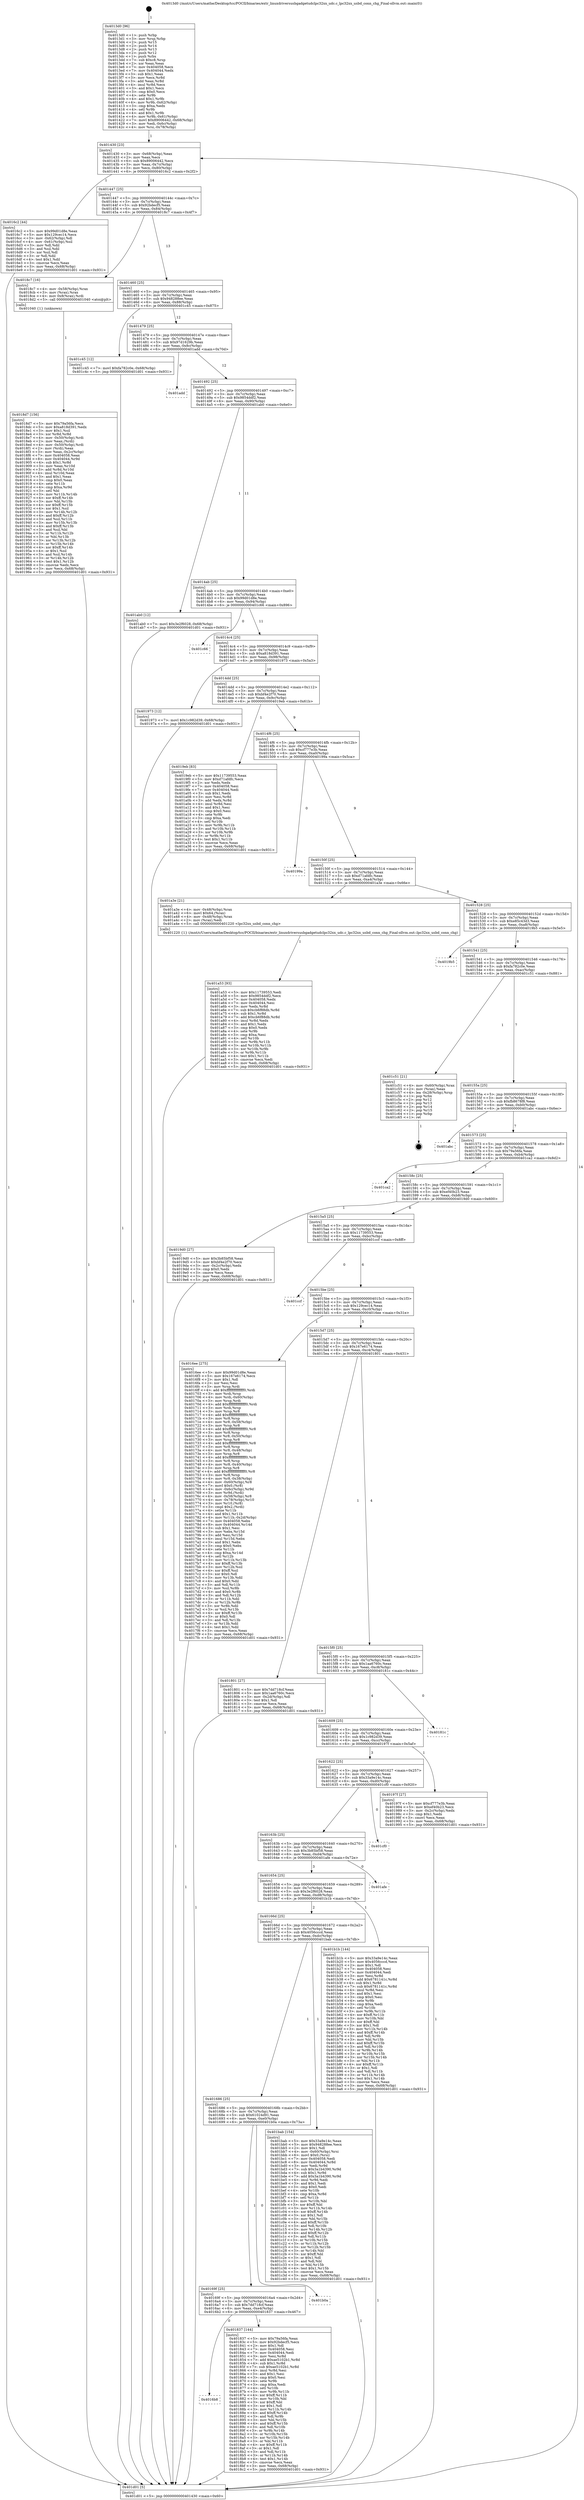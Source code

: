 digraph "0x4013d0" {
  label = "0x4013d0 (/mnt/c/Users/mathe/Desktop/tcc/POCII/binaries/extr_linuxdriversusbgadgetudclpc32xx_udc.c_lpc32xx_usbd_conn_chg_Final-ollvm.out::main(0))"
  labelloc = "t"
  node[shape=record]

  Entry [label="",width=0.3,height=0.3,shape=circle,fillcolor=black,style=filled]
  "0x401430" [label="{
     0x401430 [23]\l
     | [instrs]\l
     &nbsp;&nbsp;0x401430 \<+3\>: mov -0x68(%rbp),%eax\l
     &nbsp;&nbsp;0x401433 \<+2\>: mov %eax,%ecx\l
     &nbsp;&nbsp;0x401435 \<+6\>: sub $0x89006442,%ecx\l
     &nbsp;&nbsp;0x40143b \<+3\>: mov %eax,-0x7c(%rbp)\l
     &nbsp;&nbsp;0x40143e \<+3\>: mov %ecx,-0x80(%rbp)\l
     &nbsp;&nbsp;0x401441 \<+6\>: je 00000000004016c2 \<main+0x2f2\>\l
  }"]
  "0x4016c2" [label="{
     0x4016c2 [44]\l
     | [instrs]\l
     &nbsp;&nbsp;0x4016c2 \<+5\>: mov $0x99d01d8e,%eax\l
     &nbsp;&nbsp;0x4016c7 \<+5\>: mov $0x129cec14,%ecx\l
     &nbsp;&nbsp;0x4016cc \<+3\>: mov -0x62(%rbp),%dl\l
     &nbsp;&nbsp;0x4016cf \<+4\>: mov -0x61(%rbp),%sil\l
     &nbsp;&nbsp;0x4016d3 \<+3\>: mov %dl,%dil\l
     &nbsp;&nbsp;0x4016d6 \<+3\>: and %sil,%dil\l
     &nbsp;&nbsp;0x4016d9 \<+3\>: xor %sil,%dl\l
     &nbsp;&nbsp;0x4016dc \<+3\>: or %dl,%dil\l
     &nbsp;&nbsp;0x4016df \<+4\>: test $0x1,%dil\l
     &nbsp;&nbsp;0x4016e3 \<+3\>: cmovne %ecx,%eax\l
     &nbsp;&nbsp;0x4016e6 \<+3\>: mov %eax,-0x68(%rbp)\l
     &nbsp;&nbsp;0x4016e9 \<+5\>: jmp 0000000000401d01 \<main+0x931\>\l
  }"]
  "0x401447" [label="{
     0x401447 [25]\l
     | [instrs]\l
     &nbsp;&nbsp;0x401447 \<+5\>: jmp 000000000040144c \<main+0x7c\>\l
     &nbsp;&nbsp;0x40144c \<+3\>: mov -0x7c(%rbp),%eax\l
     &nbsp;&nbsp;0x40144f \<+5\>: sub $0x92bdecf5,%eax\l
     &nbsp;&nbsp;0x401454 \<+6\>: mov %eax,-0x84(%rbp)\l
     &nbsp;&nbsp;0x40145a \<+6\>: je 00000000004018c7 \<main+0x4f7\>\l
  }"]
  "0x401d01" [label="{
     0x401d01 [5]\l
     | [instrs]\l
     &nbsp;&nbsp;0x401d01 \<+5\>: jmp 0000000000401430 \<main+0x60\>\l
  }"]
  "0x4013d0" [label="{
     0x4013d0 [96]\l
     | [instrs]\l
     &nbsp;&nbsp;0x4013d0 \<+1\>: push %rbp\l
     &nbsp;&nbsp;0x4013d1 \<+3\>: mov %rsp,%rbp\l
     &nbsp;&nbsp;0x4013d4 \<+2\>: push %r15\l
     &nbsp;&nbsp;0x4013d6 \<+2\>: push %r14\l
     &nbsp;&nbsp;0x4013d8 \<+2\>: push %r13\l
     &nbsp;&nbsp;0x4013da \<+2\>: push %r12\l
     &nbsp;&nbsp;0x4013dc \<+1\>: push %rbx\l
     &nbsp;&nbsp;0x4013dd \<+7\>: sub $0xc8,%rsp\l
     &nbsp;&nbsp;0x4013e4 \<+2\>: xor %eax,%eax\l
     &nbsp;&nbsp;0x4013e6 \<+7\>: mov 0x404058,%ecx\l
     &nbsp;&nbsp;0x4013ed \<+7\>: mov 0x404044,%edx\l
     &nbsp;&nbsp;0x4013f4 \<+3\>: sub $0x1,%eax\l
     &nbsp;&nbsp;0x4013f7 \<+3\>: mov %ecx,%r8d\l
     &nbsp;&nbsp;0x4013fa \<+3\>: add %eax,%r8d\l
     &nbsp;&nbsp;0x4013fd \<+4\>: imul %r8d,%ecx\l
     &nbsp;&nbsp;0x401401 \<+3\>: and $0x1,%ecx\l
     &nbsp;&nbsp;0x401404 \<+3\>: cmp $0x0,%ecx\l
     &nbsp;&nbsp;0x401407 \<+4\>: sete %r9b\l
     &nbsp;&nbsp;0x40140b \<+4\>: and $0x1,%r9b\l
     &nbsp;&nbsp;0x40140f \<+4\>: mov %r9b,-0x62(%rbp)\l
     &nbsp;&nbsp;0x401413 \<+3\>: cmp $0xa,%edx\l
     &nbsp;&nbsp;0x401416 \<+4\>: setl %r9b\l
     &nbsp;&nbsp;0x40141a \<+4\>: and $0x1,%r9b\l
     &nbsp;&nbsp;0x40141e \<+4\>: mov %r9b,-0x61(%rbp)\l
     &nbsp;&nbsp;0x401422 \<+7\>: movl $0x89006442,-0x68(%rbp)\l
     &nbsp;&nbsp;0x401429 \<+3\>: mov %edi,-0x6c(%rbp)\l
     &nbsp;&nbsp;0x40142c \<+4\>: mov %rsi,-0x78(%rbp)\l
  }"]
  Exit [label="",width=0.3,height=0.3,shape=circle,fillcolor=black,style=filled,peripheries=2]
  "0x4018c7" [label="{
     0x4018c7 [16]\l
     | [instrs]\l
     &nbsp;&nbsp;0x4018c7 \<+4\>: mov -0x58(%rbp),%rax\l
     &nbsp;&nbsp;0x4018cb \<+3\>: mov (%rax),%rax\l
     &nbsp;&nbsp;0x4018ce \<+4\>: mov 0x8(%rax),%rdi\l
     &nbsp;&nbsp;0x4018d2 \<+5\>: call 0000000000401040 \<atoi@plt\>\l
     | [calls]\l
     &nbsp;&nbsp;0x401040 \{1\} (unknown)\l
  }"]
  "0x401460" [label="{
     0x401460 [25]\l
     | [instrs]\l
     &nbsp;&nbsp;0x401460 \<+5\>: jmp 0000000000401465 \<main+0x95\>\l
     &nbsp;&nbsp;0x401465 \<+3\>: mov -0x7c(%rbp),%eax\l
     &nbsp;&nbsp;0x401468 \<+5\>: sub $0x948288ee,%eax\l
     &nbsp;&nbsp;0x40146d \<+6\>: mov %eax,-0x88(%rbp)\l
     &nbsp;&nbsp;0x401473 \<+6\>: je 0000000000401c45 \<main+0x875\>\l
  }"]
  "0x401a53" [label="{
     0x401a53 [93]\l
     | [instrs]\l
     &nbsp;&nbsp;0x401a53 \<+5\>: mov $0x11739553,%edi\l
     &nbsp;&nbsp;0x401a58 \<+5\>: mov $0x9854ddf2,%ecx\l
     &nbsp;&nbsp;0x401a5d \<+7\>: mov 0x404058,%edx\l
     &nbsp;&nbsp;0x401a64 \<+7\>: mov 0x404044,%esi\l
     &nbsp;&nbsp;0x401a6b \<+3\>: mov %edx,%r8d\l
     &nbsp;&nbsp;0x401a6e \<+7\>: sub $0xcb6f88db,%r8d\l
     &nbsp;&nbsp;0x401a75 \<+4\>: sub $0x1,%r8d\l
     &nbsp;&nbsp;0x401a79 \<+7\>: add $0xcb6f88db,%r8d\l
     &nbsp;&nbsp;0x401a80 \<+4\>: imul %r8d,%edx\l
     &nbsp;&nbsp;0x401a84 \<+3\>: and $0x1,%edx\l
     &nbsp;&nbsp;0x401a87 \<+3\>: cmp $0x0,%edx\l
     &nbsp;&nbsp;0x401a8a \<+4\>: sete %r9b\l
     &nbsp;&nbsp;0x401a8e \<+3\>: cmp $0xa,%esi\l
     &nbsp;&nbsp;0x401a91 \<+4\>: setl %r10b\l
     &nbsp;&nbsp;0x401a95 \<+3\>: mov %r9b,%r11b\l
     &nbsp;&nbsp;0x401a98 \<+3\>: and %r10b,%r11b\l
     &nbsp;&nbsp;0x401a9b \<+3\>: xor %r10b,%r9b\l
     &nbsp;&nbsp;0x401a9e \<+3\>: or %r9b,%r11b\l
     &nbsp;&nbsp;0x401aa1 \<+4\>: test $0x1,%r11b\l
     &nbsp;&nbsp;0x401aa5 \<+3\>: cmovne %ecx,%edi\l
     &nbsp;&nbsp;0x401aa8 \<+3\>: mov %edi,-0x68(%rbp)\l
     &nbsp;&nbsp;0x401aab \<+5\>: jmp 0000000000401d01 \<main+0x931\>\l
  }"]
  "0x401c45" [label="{
     0x401c45 [12]\l
     | [instrs]\l
     &nbsp;&nbsp;0x401c45 \<+7\>: movl $0xfa782c0e,-0x68(%rbp)\l
     &nbsp;&nbsp;0x401c4c \<+5\>: jmp 0000000000401d01 \<main+0x931\>\l
  }"]
  "0x401479" [label="{
     0x401479 [25]\l
     | [instrs]\l
     &nbsp;&nbsp;0x401479 \<+5\>: jmp 000000000040147e \<main+0xae\>\l
     &nbsp;&nbsp;0x40147e \<+3\>: mov -0x7c(%rbp),%eax\l
     &nbsp;&nbsp;0x401481 \<+5\>: sub $0x97d1629b,%eax\l
     &nbsp;&nbsp;0x401486 \<+6\>: mov %eax,-0x8c(%rbp)\l
     &nbsp;&nbsp;0x40148c \<+6\>: je 0000000000401add \<main+0x70d\>\l
  }"]
  "0x4018d7" [label="{
     0x4018d7 [156]\l
     | [instrs]\l
     &nbsp;&nbsp;0x4018d7 \<+5\>: mov $0x79a56fa,%ecx\l
     &nbsp;&nbsp;0x4018dc \<+5\>: mov $0xa818d391,%edx\l
     &nbsp;&nbsp;0x4018e1 \<+3\>: mov $0x1,%sil\l
     &nbsp;&nbsp;0x4018e4 \<+3\>: xor %r8d,%r8d\l
     &nbsp;&nbsp;0x4018e7 \<+4\>: mov -0x50(%rbp),%rdi\l
     &nbsp;&nbsp;0x4018eb \<+2\>: mov %eax,(%rdi)\l
     &nbsp;&nbsp;0x4018ed \<+4\>: mov -0x50(%rbp),%rdi\l
     &nbsp;&nbsp;0x4018f1 \<+2\>: mov (%rdi),%eax\l
     &nbsp;&nbsp;0x4018f3 \<+3\>: mov %eax,-0x2c(%rbp)\l
     &nbsp;&nbsp;0x4018f6 \<+7\>: mov 0x404058,%eax\l
     &nbsp;&nbsp;0x4018fd \<+8\>: mov 0x404044,%r9d\l
     &nbsp;&nbsp;0x401905 \<+4\>: sub $0x1,%r8d\l
     &nbsp;&nbsp;0x401909 \<+3\>: mov %eax,%r10d\l
     &nbsp;&nbsp;0x40190c \<+3\>: add %r8d,%r10d\l
     &nbsp;&nbsp;0x40190f \<+4\>: imul %r10d,%eax\l
     &nbsp;&nbsp;0x401913 \<+3\>: and $0x1,%eax\l
     &nbsp;&nbsp;0x401916 \<+3\>: cmp $0x0,%eax\l
     &nbsp;&nbsp;0x401919 \<+4\>: sete %r11b\l
     &nbsp;&nbsp;0x40191d \<+4\>: cmp $0xa,%r9d\l
     &nbsp;&nbsp;0x401921 \<+3\>: setl %bl\l
     &nbsp;&nbsp;0x401924 \<+3\>: mov %r11b,%r14b\l
     &nbsp;&nbsp;0x401927 \<+4\>: xor $0xff,%r14b\l
     &nbsp;&nbsp;0x40192b \<+3\>: mov %bl,%r15b\l
     &nbsp;&nbsp;0x40192e \<+4\>: xor $0xff,%r15b\l
     &nbsp;&nbsp;0x401932 \<+4\>: xor $0x1,%sil\l
     &nbsp;&nbsp;0x401936 \<+3\>: mov %r14b,%r12b\l
     &nbsp;&nbsp;0x401939 \<+4\>: and $0xff,%r12b\l
     &nbsp;&nbsp;0x40193d \<+3\>: and %sil,%r11b\l
     &nbsp;&nbsp;0x401940 \<+3\>: mov %r15b,%r13b\l
     &nbsp;&nbsp;0x401943 \<+4\>: and $0xff,%r13b\l
     &nbsp;&nbsp;0x401947 \<+3\>: and %sil,%bl\l
     &nbsp;&nbsp;0x40194a \<+3\>: or %r11b,%r12b\l
     &nbsp;&nbsp;0x40194d \<+3\>: or %bl,%r13b\l
     &nbsp;&nbsp;0x401950 \<+3\>: xor %r13b,%r12b\l
     &nbsp;&nbsp;0x401953 \<+3\>: or %r15b,%r14b\l
     &nbsp;&nbsp;0x401956 \<+4\>: xor $0xff,%r14b\l
     &nbsp;&nbsp;0x40195a \<+4\>: or $0x1,%sil\l
     &nbsp;&nbsp;0x40195e \<+3\>: and %sil,%r14b\l
     &nbsp;&nbsp;0x401961 \<+3\>: or %r14b,%r12b\l
     &nbsp;&nbsp;0x401964 \<+4\>: test $0x1,%r12b\l
     &nbsp;&nbsp;0x401968 \<+3\>: cmovne %edx,%ecx\l
     &nbsp;&nbsp;0x40196b \<+3\>: mov %ecx,-0x68(%rbp)\l
     &nbsp;&nbsp;0x40196e \<+5\>: jmp 0000000000401d01 \<main+0x931\>\l
  }"]
  "0x401add" [label="{
     0x401add\l
  }", style=dashed]
  "0x401492" [label="{
     0x401492 [25]\l
     | [instrs]\l
     &nbsp;&nbsp;0x401492 \<+5\>: jmp 0000000000401497 \<main+0xc7\>\l
     &nbsp;&nbsp;0x401497 \<+3\>: mov -0x7c(%rbp),%eax\l
     &nbsp;&nbsp;0x40149a \<+5\>: sub $0x9854ddf2,%eax\l
     &nbsp;&nbsp;0x40149f \<+6\>: mov %eax,-0x90(%rbp)\l
     &nbsp;&nbsp;0x4014a5 \<+6\>: je 0000000000401ab0 \<main+0x6e0\>\l
  }"]
  "0x4016b8" [label="{
     0x4016b8\l
  }", style=dashed]
  "0x401ab0" [label="{
     0x401ab0 [12]\l
     | [instrs]\l
     &nbsp;&nbsp;0x401ab0 \<+7\>: movl $0x3e2f6028,-0x68(%rbp)\l
     &nbsp;&nbsp;0x401ab7 \<+5\>: jmp 0000000000401d01 \<main+0x931\>\l
  }"]
  "0x4014ab" [label="{
     0x4014ab [25]\l
     | [instrs]\l
     &nbsp;&nbsp;0x4014ab \<+5\>: jmp 00000000004014b0 \<main+0xe0\>\l
     &nbsp;&nbsp;0x4014b0 \<+3\>: mov -0x7c(%rbp),%eax\l
     &nbsp;&nbsp;0x4014b3 \<+5\>: sub $0x99d01d8e,%eax\l
     &nbsp;&nbsp;0x4014b8 \<+6\>: mov %eax,-0x94(%rbp)\l
     &nbsp;&nbsp;0x4014be \<+6\>: je 0000000000401c66 \<main+0x896\>\l
  }"]
  "0x401837" [label="{
     0x401837 [144]\l
     | [instrs]\l
     &nbsp;&nbsp;0x401837 \<+5\>: mov $0x79a56fa,%eax\l
     &nbsp;&nbsp;0x40183c \<+5\>: mov $0x92bdecf5,%ecx\l
     &nbsp;&nbsp;0x401841 \<+2\>: mov $0x1,%dl\l
     &nbsp;&nbsp;0x401843 \<+7\>: mov 0x404058,%esi\l
     &nbsp;&nbsp;0x40184a \<+7\>: mov 0x404044,%edi\l
     &nbsp;&nbsp;0x401851 \<+3\>: mov %esi,%r8d\l
     &nbsp;&nbsp;0x401854 \<+7\>: add $0xae5102b1,%r8d\l
     &nbsp;&nbsp;0x40185b \<+4\>: sub $0x1,%r8d\l
     &nbsp;&nbsp;0x40185f \<+7\>: sub $0xae5102b1,%r8d\l
     &nbsp;&nbsp;0x401866 \<+4\>: imul %r8d,%esi\l
     &nbsp;&nbsp;0x40186a \<+3\>: and $0x1,%esi\l
     &nbsp;&nbsp;0x40186d \<+3\>: cmp $0x0,%esi\l
     &nbsp;&nbsp;0x401870 \<+4\>: sete %r9b\l
     &nbsp;&nbsp;0x401874 \<+3\>: cmp $0xa,%edi\l
     &nbsp;&nbsp;0x401877 \<+4\>: setl %r10b\l
     &nbsp;&nbsp;0x40187b \<+3\>: mov %r9b,%r11b\l
     &nbsp;&nbsp;0x40187e \<+4\>: xor $0xff,%r11b\l
     &nbsp;&nbsp;0x401882 \<+3\>: mov %r10b,%bl\l
     &nbsp;&nbsp;0x401885 \<+3\>: xor $0xff,%bl\l
     &nbsp;&nbsp;0x401888 \<+3\>: xor $0x1,%dl\l
     &nbsp;&nbsp;0x40188b \<+3\>: mov %r11b,%r14b\l
     &nbsp;&nbsp;0x40188e \<+4\>: and $0xff,%r14b\l
     &nbsp;&nbsp;0x401892 \<+3\>: and %dl,%r9b\l
     &nbsp;&nbsp;0x401895 \<+3\>: mov %bl,%r15b\l
     &nbsp;&nbsp;0x401898 \<+4\>: and $0xff,%r15b\l
     &nbsp;&nbsp;0x40189c \<+3\>: and %dl,%r10b\l
     &nbsp;&nbsp;0x40189f \<+3\>: or %r9b,%r14b\l
     &nbsp;&nbsp;0x4018a2 \<+3\>: or %r10b,%r15b\l
     &nbsp;&nbsp;0x4018a5 \<+3\>: xor %r15b,%r14b\l
     &nbsp;&nbsp;0x4018a8 \<+3\>: or %bl,%r11b\l
     &nbsp;&nbsp;0x4018ab \<+4\>: xor $0xff,%r11b\l
     &nbsp;&nbsp;0x4018af \<+3\>: or $0x1,%dl\l
     &nbsp;&nbsp;0x4018b2 \<+3\>: and %dl,%r11b\l
     &nbsp;&nbsp;0x4018b5 \<+3\>: or %r11b,%r14b\l
     &nbsp;&nbsp;0x4018b8 \<+4\>: test $0x1,%r14b\l
     &nbsp;&nbsp;0x4018bc \<+3\>: cmovne %ecx,%eax\l
     &nbsp;&nbsp;0x4018bf \<+3\>: mov %eax,-0x68(%rbp)\l
     &nbsp;&nbsp;0x4018c2 \<+5\>: jmp 0000000000401d01 \<main+0x931\>\l
  }"]
  "0x401c66" [label="{
     0x401c66\l
  }", style=dashed]
  "0x4014c4" [label="{
     0x4014c4 [25]\l
     | [instrs]\l
     &nbsp;&nbsp;0x4014c4 \<+5\>: jmp 00000000004014c9 \<main+0xf9\>\l
     &nbsp;&nbsp;0x4014c9 \<+3\>: mov -0x7c(%rbp),%eax\l
     &nbsp;&nbsp;0x4014cc \<+5\>: sub $0xa818d391,%eax\l
     &nbsp;&nbsp;0x4014d1 \<+6\>: mov %eax,-0x98(%rbp)\l
     &nbsp;&nbsp;0x4014d7 \<+6\>: je 0000000000401973 \<main+0x5a3\>\l
  }"]
  "0x40169f" [label="{
     0x40169f [25]\l
     | [instrs]\l
     &nbsp;&nbsp;0x40169f \<+5\>: jmp 00000000004016a4 \<main+0x2d4\>\l
     &nbsp;&nbsp;0x4016a4 \<+3\>: mov -0x7c(%rbp),%eax\l
     &nbsp;&nbsp;0x4016a7 \<+5\>: sub $0x7dd718cf,%eax\l
     &nbsp;&nbsp;0x4016ac \<+6\>: mov %eax,-0xe4(%rbp)\l
     &nbsp;&nbsp;0x4016b2 \<+6\>: je 0000000000401837 \<main+0x467\>\l
  }"]
  "0x401973" [label="{
     0x401973 [12]\l
     | [instrs]\l
     &nbsp;&nbsp;0x401973 \<+7\>: movl $0x1c982d39,-0x68(%rbp)\l
     &nbsp;&nbsp;0x40197a \<+5\>: jmp 0000000000401d01 \<main+0x931\>\l
  }"]
  "0x4014dd" [label="{
     0x4014dd [25]\l
     | [instrs]\l
     &nbsp;&nbsp;0x4014dd \<+5\>: jmp 00000000004014e2 \<main+0x112\>\l
     &nbsp;&nbsp;0x4014e2 \<+3\>: mov -0x7c(%rbp),%eax\l
     &nbsp;&nbsp;0x4014e5 \<+5\>: sub $0xbf4e2f70,%eax\l
     &nbsp;&nbsp;0x4014ea \<+6\>: mov %eax,-0x9c(%rbp)\l
     &nbsp;&nbsp;0x4014f0 \<+6\>: je 00000000004019eb \<main+0x61b\>\l
  }"]
  "0x401b0a" [label="{
     0x401b0a\l
  }", style=dashed]
  "0x4019eb" [label="{
     0x4019eb [83]\l
     | [instrs]\l
     &nbsp;&nbsp;0x4019eb \<+5\>: mov $0x11739553,%eax\l
     &nbsp;&nbsp;0x4019f0 \<+5\>: mov $0xd71afdfc,%ecx\l
     &nbsp;&nbsp;0x4019f5 \<+2\>: xor %edx,%edx\l
     &nbsp;&nbsp;0x4019f7 \<+7\>: mov 0x404058,%esi\l
     &nbsp;&nbsp;0x4019fe \<+7\>: mov 0x404044,%edi\l
     &nbsp;&nbsp;0x401a05 \<+3\>: sub $0x1,%edx\l
     &nbsp;&nbsp;0x401a08 \<+3\>: mov %esi,%r8d\l
     &nbsp;&nbsp;0x401a0b \<+3\>: add %edx,%r8d\l
     &nbsp;&nbsp;0x401a0e \<+4\>: imul %r8d,%esi\l
     &nbsp;&nbsp;0x401a12 \<+3\>: and $0x1,%esi\l
     &nbsp;&nbsp;0x401a15 \<+3\>: cmp $0x0,%esi\l
     &nbsp;&nbsp;0x401a18 \<+4\>: sete %r9b\l
     &nbsp;&nbsp;0x401a1c \<+3\>: cmp $0xa,%edi\l
     &nbsp;&nbsp;0x401a1f \<+4\>: setl %r10b\l
     &nbsp;&nbsp;0x401a23 \<+3\>: mov %r9b,%r11b\l
     &nbsp;&nbsp;0x401a26 \<+3\>: and %r10b,%r11b\l
     &nbsp;&nbsp;0x401a29 \<+3\>: xor %r10b,%r9b\l
     &nbsp;&nbsp;0x401a2c \<+3\>: or %r9b,%r11b\l
     &nbsp;&nbsp;0x401a2f \<+4\>: test $0x1,%r11b\l
     &nbsp;&nbsp;0x401a33 \<+3\>: cmovne %ecx,%eax\l
     &nbsp;&nbsp;0x401a36 \<+3\>: mov %eax,-0x68(%rbp)\l
     &nbsp;&nbsp;0x401a39 \<+5\>: jmp 0000000000401d01 \<main+0x931\>\l
  }"]
  "0x4014f6" [label="{
     0x4014f6 [25]\l
     | [instrs]\l
     &nbsp;&nbsp;0x4014f6 \<+5\>: jmp 00000000004014fb \<main+0x12b\>\l
     &nbsp;&nbsp;0x4014fb \<+3\>: mov -0x7c(%rbp),%eax\l
     &nbsp;&nbsp;0x4014fe \<+5\>: sub $0xcf777e3b,%eax\l
     &nbsp;&nbsp;0x401503 \<+6\>: mov %eax,-0xa0(%rbp)\l
     &nbsp;&nbsp;0x401509 \<+6\>: je 000000000040199a \<main+0x5ca\>\l
  }"]
  "0x401686" [label="{
     0x401686 [25]\l
     | [instrs]\l
     &nbsp;&nbsp;0x401686 \<+5\>: jmp 000000000040168b \<main+0x2bb\>\l
     &nbsp;&nbsp;0x40168b \<+3\>: mov -0x7c(%rbp),%eax\l
     &nbsp;&nbsp;0x40168e \<+5\>: sub $0x61024d91,%eax\l
     &nbsp;&nbsp;0x401693 \<+6\>: mov %eax,-0xe0(%rbp)\l
     &nbsp;&nbsp;0x401699 \<+6\>: je 0000000000401b0a \<main+0x73a\>\l
  }"]
  "0x40199a" [label="{
     0x40199a\l
  }", style=dashed]
  "0x40150f" [label="{
     0x40150f [25]\l
     | [instrs]\l
     &nbsp;&nbsp;0x40150f \<+5\>: jmp 0000000000401514 \<main+0x144\>\l
     &nbsp;&nbsp;0x401514 \<+3\>: mov -0x7c(%rbp),%eax\l
     &nbsp;&nbsp;0x401517 \<+5\>: sub $0xd71afdfc,%eax\l
     &nbsp;&nbsp;0x40151c \<+6\>: mov %eax,-0xa4(%rbp)\l
     &nbsp;&nbsp;0x401522 \<+6\>: je 0000000000401a3e \<main+0x66e\>\l
  }"]
  "0x401bab" [label="{
     0x401bab [154]\l
     | [instrs]\l
     &nbsp;&nbsp;0x401bab \<+5\>: mov $0x33a9e14c,%eax\l
     &nbsp;&nbsp;0x401bb0 \<+5\>: mov $0x948288ee,%ecx\l
     &nbsp;&nbsp;0x401bb5 \<+2\>: mov $0x1,%dl\l
     &nbsp;&nbsp;0x401bb7 \<+4\>: mov -0x60(%rbp),%rsi\l
     &nbsp;&nbsp;0x401bbb \<+6\>: movl $0x0,(%rsi)\l
     &nbsp;&nbsp;0x401bc1 \<+7\>: mov 0x404058,%edi\l
     &nbsp;&nbsp;0x401bc8 \<+8\>: mov 0x404044,%r8d\l
     &nbsp;&nbsp;0x401bd0 \<+3\>: mov %edi,%r9d\l
     &nbsp;&nbsp;0x401bd3 \<+7\>: sub $0x3a1b4390,%r9d\l
     &nbsp;&nbsp;0x401bda \<+4\>: sub $0x1,%r9d\l
     &nbsp;&nbsp;0x401bde \<+7\>: add $0x3a1b4390,%r9d\l
     &nbsp;&nbsp;0x401be5 \<+4\>: imul %r9d,%edi\l
     &nbsp;&nbsp;0x401be9 \<+3\>: and $0x1,%edi\l
     &nbsp;&nbsp;0x401bec \<+3\>: cmp $0x0,%edi\l
     &nbsp;&nbsp;0x401bef \<+4\>: sete %r10b\l
     &nbsp;&nbsp;0x401bf3 \<+4\>: cmp $0xa,%r8d\l
     &nbsp;&nbsp;0x401bf7 \<+4\>: setl %r11b\l
     &nbsp;&nbsp;0x401bfb \<+3\>: mov %r10b,%bl\l
     &nbsp;&nbsp;0x401bfe \<+3\>: xor $0xff,%bl\l
     &nbsp;&nbsp;0x401c01 \<+3\>: mov %r11b,%r14b\l
     &nbsp;&nbsp;0x401c04 \<+4\>: xor $0xff,%r14b\l
     &nbsp;&nbsp;0x401c08 \<+3\>: xor $0x1,%dl\l
     &nbsp;&nbsp;0x401c0b \<+3\>: mov %bl,%r15b\l
     &nbsp;&nbsp;0x401c0e \<+4\>: and $0xff,%r15b\l
     &nbsp;&nbsp;0x401c12 \<+3\>: and %dl,%r10b\l
     &nbsp;&nbsp;0x401c15 \<+3\>: mov %r14b,%r12b\l
     &nbsp;&nbsp;0x401c18 \<+4\>: and $0xff,%r12b\l
     &nbsp;&nbsp;0x401c1c \<+3\>: and %dl,%r11b\l
     &nbsp;&nbsp;0x401c1f \<+3\>: or %r10b,%r15b\l
     &nbsp;&nbsp;0x401c22 \<+3\>: or %r11b,%r12b\l
     &nbsp;&nbsp;0x401c25 \<+3\>: xor %r12b,%r15b\l
     &nbsp;&nbsp;0x401c28 \<+3\>: or %r14b,%bl\l
     &nbsp;&nbsp;0x401c2b \<+3\>: xor $0xff,%bl\l
     &nbsp;&nbsp;0x401c2e \<+3\>: or $0x1,%dl\l
     &nbsp;&nbsp;0x401c31 \<+2\>: and %dl,%bl\l
     &nbsp;&nbsp;0x401c33 \<+3\>: or %bl,%r15b\l
     &nbsp;&nbsp;0x401c36 \<+4\>: test $0x1,%r15b\l
     &nbsp;&nbsp;0x401c3a \<+3\>: cmovne %ecx,%eax\l
     &nbsp;&nbsp;0x401c3d \<+3\>: mov %eax,-0x68(%rbp)\l
     &nbsp;&nbsp;0x401c40 \<+5\>: jmp 0000000000401d01 \<main+0x931\>\l
  }"]
  "0x401a3e" [label="{
     0x401a3e [21]\l
     | [instrs]\l
     &nbsp;&nbsp;0x401a3e \<+4\>: mov -0x48(%rbp),%rax\l
     &nbsp;&nbsp;0x401a42 \<+6\>: movl $0x64,(%rax)\l
     &nbsp;&nbsp;0x401a48 \<+4\>: mov -0x48(%rbp),%rax\l
     &nbsp;&nbsp;0x401a4c \<+2\>: mov (%rax),%edi\l
     &nbsp;&nbsp;0x401a4e \<+5\>: call 0000000000401220 \<lpc32xx_usbd_conn_chg\>\l
     | [calls]\l
     &nbsp;&nbsp;0x401220 \{1\} (/mnt/c/Users/mathe/Desktop/tcc/POCII/binaries/extr_linuxdriversusbgadgetudclpc32xx_udc.c_lpc32xx_usbd_conn_chg_Final-ollvm.out::lpc32xx_usbd_conn_chg)\l
  }"]
  "0x401528" [label="{
     0x401528 [25]\l
     | [instrs]\l
     &nbsp;&nbsp;0x401528 \<+5\>: jmp 000000000040152d \<main+0x15d\>\l
     &nbsp;&nbsp;0x40152d \<+3\>: mov -0x7c(%rbp),%eax\l
     &nbsp;&nbsp;0x401530 \<+5\>: sub $0xe85c43d3,%eax\l
     &nbsp;&nbsp;0x401535 \<+6\>: mov %eax,-0xa8(%rbp)\l
     &nbsp;&nbsp;0x40153b \<+6\>: je 00000000004019b5 \<main+0x5e5\>\l
  }"]
  "0x40166d" [label="{
     0x40166d [25]\l
     | [instrs]\l
     &nbsp;&nbsp;0x40166d \<+5\>: jmp 0000000000401672 \<main+0x2a2\>\l
     &nbsp;&nbsp;0x401672 \<+3\>: mov -0x7c(%rbp),%eax\l
     &nbsp;&nbsp;0x401675 \<+5\>: sub $0x4056cccd,%eax\l
     &nbsp;&nbsp;0x40167a \<+6\>: mov %eax,-0xdc(%rbp)\l
     &nbsp;&nbsp;0x401680 \<+6\>: je 0000000000401bab \<main+0x7db\>\l
  }"]
  "0x4019b5" [label="{
     0x4019b5\l
  }", style=dashed]
  "0x401541" [label="{
     0x401541 [25]\l
     | [instrs]\l
     &nbsp;&nbsp;0x401541 \<+5\>: jmp 0000000000401546 \<main+0x176\>\l
     &nbsp;&nbsp;0x401546 \<+3\>: mov -0x7c(%rbp),%eax\l
     &nbsp;&nbsp;0x401549 \<+5\>: sub $0xfa782c0e,%eax\l
     &nbsp;&nbsp;0x40154e \<+6\>: mov %eax,-0xac(%rbp)\l
     &nbsp;&nbsp;0x401554 \<+6\>: je 0000000000401c51 \<main+0x881\>\l
  }"]
  "0x401b1b" [label="{
     0x401b1b [144]\l
     | [instrs]\l
     &nbsp;&nbsp;0x401b1b \<+5\>: mov $0x33a9e14c,%eax\l
     &nbsp;&nbsp;0x401b20 \<+5\>: mov $0x4056cccd,%ecx\l
     &nbsp;&nbsp;0x401b25 \<+2\>: mov $0x1,%dl\l
     &nbsp;&nbsp;0x401b27 \<+7\>: mov 0x404058,%esi\l
     &nbsp;&nbsp;0x401b2e \<+7\>: mov 0x404044,%edi\l
     &nbsp;&nbsp;0x401b35 \<+3\>: mov %esi,%r8d\l
     &nbsp;&nbsp;0x401b38 \<+7\>: add $0x6781141c,%r8d\l
     &nbsp;&nbsp;0x401b3f \<+4\>: sub $0x1,%r8d\l
     &nbsp;&nbsp;0x401b43 \<+7\>: sub $0x6781141c,%r8d\l
     &nbsp;&nbsp;0x401b4a \<+4\>: imul %r8d,%esi\l
     &nbsp;&nbsp;0x401b4e \<+3\>: and $0x1,%esi\l
     &nbsp;&nbsp;0x401b51 \<+3\>: cmp $0x0,%esi\l
     &nbsp;&nbsp;0x401b54 \<+4\>: sete %r9b\l
     &nbsp;&nbsp;0x401b58 \<+3\>: cmp $0xa,%edi\l
     &nbsp;&nbsp;0x401b5b \<+4\>: setl %r10b\l
     &nbsp;&nbsp;0x401b5f \<+3\>: mov %r9b,%r11b\l
     &nbsp;&nbsp;0x401b62 \<+4\>: xor $0xff,%r11b\l
     &nbsp;&nbsp;0x401b66 \<+3\>: mov %r10b,%bl\l
     &nbsp;&nbsp;0x401b69 \<+3\>: xor $0xff,%bl\l
     &nbsp;&nbsp;0x401b6c \<+3\>: xor $0x1,%dl\l
     &nbsp;&nbsp;0x401b6f \<+3\>: mov %r11b,%r14b\l
     &nbsp;&nbsp;0x401b72 \<+4\>: and $0xff,%r14b\l
     &nbsp;&nbsp;0x401b76 \<+3\>: and %dl,%r9b\l
     &nbsp;&nbsp;0x401b79 \<+3\>: mov %bl,%r15b\l
     &nbsp;&nbsp;0x401b7c \<+4\>: and $0xff,%r15b\l
     &nbsp;&nbsp;0x401b80 \<+3\>: and %dl,%r10b\l
     &nbsp;&nbsp;0x401b83 \<+3\>: or %r9b,%r14b\l
     &nbsp;&nbsp;0x401b86 \<+3\>: or %r10b,%r15b\l
     &nbsp;&nbsp;0x401b89 \<+3\>: xor %r15b,%r14b\l
     &nbsp;&nbsp;0x401b8c \<+3\>: or %bl,%r11b\l
     &nbsp;&nbsp;0x401b8f \<+4\>: xor $0xff,%r11b\l
     &nbsp;&nbsp;0x401b93 \<+3\>: or $0x1,%dl\l
     &nbsp;&nbsp;0x401b96 \<+3\>: and %dl,%r11b\l
     &nbsp;&nbsp;0x401b99 \<+3\>: or %r11b,%r14b\l
     &nbsp;&nbsp;0x401b9c \<+4\>: test $0x1,%r14b\l
     &nbsp;&nbsp;0x401ba0 \<+3\>: cmovne %ecx,%eax\l
     &nbsp;&nbsp;0x401ba3 \<+3\>: mov %eax,-0x68(%rbp)\l
     &nbsp;&nbsp;0x401ba6 \<+5\>: jmp 0000000000401d01 \<main+0x931\>\l
  }"]
  "0x401c51" [label="{
     0x401c51 [21]\l
     | [instrs]\l
     &nbsp;&nbsp;0x401c51 \<+4\>: mov -0x60(%rbp),%rax\l
     &nbsp;&nbsp;0x401c55 \<+2\>: mov (%rax),%eax\l
     &nbsp;&nbsp;0x401c57 \<+4\>: lea -0x28(%rbp),%rsp\l
     &nbsp;&nbsp;0x401c5b \<+1\>: pop %rbx\l
     &nbsp;&nbsp;0x401c5c \<+2\>: pop %r12\l
     &nbsp;&nbsp;0x401c5e \<+2\>: pop %r13\l
     &nbsp;&nbsp;0x401c60 \<+2\>: pop %r14\l
     &nbsp;&nbsp;0x401c62 \<+2\>: pop %r15\l
     &nbsp;&nbsp;0x401c64 \<+1\>: pop %rbp\l
     &nbsp;&nbsp;0x401c65 \<+1\>: ret\l
  }"]
  "0x40155a" [label="{
     0x40155a [25]\l
     | [instrs]\l
     &nbsp;&nbsp;0x40155a \<+5\>: jmp 000000000040155f \<main+0x18f\>\l
     &nbsp;&nbsp;0x40155f \<+3\>: mov -0x7c(%rbp),%eax\l
     &nbsp;&nbsp;0x401562 \<+5\>: sub $0xfb8678f8,%eax\l
     &nbsp;&nbsp;0x401567 \<+6\>: mov %eax,-0xb0(%rbp)\l
     &nbsp;&nbsp;0x40156d \<+6\>: je 0000000000401abc \<main+0x6ec\>\l
  }"]
  "0x401654" [label="{
     0x401654 [25]\l
     | [instrs]\l
     &nbsp;&nbsp;0x401654 \<+5\>: jmp 0000000000401659 \<main+0x289\>\l
     &nbsp;&nbsp;0x401659 \<+3\>: mov -0x7c(%rbp),%eax\l
     &nbsp;&nbsp;0x40165c \<+5\>: sub $0x3e2f6028,%eax\l
     &nbsp;&nbsp;0x401661 \<+6\>: mov %eax,-0xd8(%rbp)\l
     &nbsp;&nbsp;0x401667 \<+6\>: je 0000000000401b1b \<main+0x74b\>\l
  }"]
  "0x401abc" [label="{
     0x401abc\l
  }", style=dashed]
  "0x401573" [label="{
     0x401573 [25]\l
     | [instrs]\l
     &nbsp;&nbsp;0x401573 \<+5\>: jmp 0000000000401578 \<main+0x1a8\>\l
     &nbsp;&nbsp;0x401578 \<+3\>: mov -0x7c(%rbp),%eax\l
     &nbsp;&nbsp;0x40157b \<+5\>: sub $0x79a56fa,%eax\l
     &nbsp;&nbsp;0x401580 \<+6\>: mov %eax,-0xb4(%rbp)\l
     &nbsp;&nbsp;0x401586 \<+6\>: je 0000000000401ca2 \<main+0x8d2\>\l
  }"]
  "0x401afe" [label="{
     0x401afe\l
  }", style=dashed]
  "0x401ca2" [label="{
     0x401ca2\l
  }", style=dashed]
  "0x40158c" [label="{
     0x40158c [25]\l
     | [instrs]\l
     &nbsp;&nbsp;0x40158c \<+5\>: jmp 0000000000401591 \<main+0x1c1\>\l
     &nbsp;&nbsp;0x401591 \<+3\>: mov -0x7c(%rbp),%eax\l
     &nbsp;&nbsp;0x401594 \<+5\>: sub $0xef40b23,%eax\l
     &nbsp;&nbsp;0x401599 \<+6\>: mov %eax,-0xb8(%rbp)\l
     &nbsp;&nbsp;0x40159f \<+6\>: je 00000000004019d0 \<main+0x600\>\l
  }"]
  "0x40163b" [label="{
     0x40163b [25]\l
     | [instrs]\l
     &nbsp;&nbsp;0x40163b \<+5\>: jmp 0000000000401640 \<main+0x270\>\l
     &nbsp;&nbsp;0x401640 \<+3\>: mov -0x7c(%rbp),%eax\l
     &nbsp;&nbsp;0x401643 \<+5\>: sub $0x3b85bf58,%eax\l
     &nbsp;&nbsp;0x401648 \<+6\>: mov %eax,-0xd4(%rbp)\l
     &nbsp;&nbsp;0x40164e \<+6\>: je 0000000000401afe \<main+0x72e\>\l
  }"]
  "0x4019d0" [label="{
     0x4019d0 [27]\l
     | [instrs]\l
     &nbsp;&nbsp;0x4019d0 \<+5\>: mov $0x3b85bf58,%eax\l
     &nbsp;&nbsp;0x4019d5 \<+5\>: mov $0xbf4e2f70,%ecx\l
     &nbsp;&nbsp;0x4019da \<+3\>: mov -0x2c(%rbp),%edx\l
     &nbsp;&nbsp;0x4019dd \<+3\>: cmp $0x0,%edx\l
     &nbsp;&nbsp;0x4019e0 \<+3\>: cmove %ecx,%eax\l
     &nbsp;&nbsp;0x4019e3 \<+3\>: mov %eax,-0x68(%rbp)\l
     &nbsp;&nbsp;0x4019e6 \<+5\>: jmp 0000000000401d01 \<main+0x931\>\l
  }"]
  "0x4015a5" [label="{
     0x4015a5 [25]\l
     | [instrs]\l
     &nbsp;&nbsp;0x4015a5 \<+5\>: jmp 00000000004015aa \<main+0x1da\>\l
     &nbsp;&nbsp;0x4015aa \<+3\>: mov -0x7c(%rbp),%eax\l
     &nbsp;&nbsp;0x4015ad \<+5\>: sub $0x11739553,%eax\l
     &nbsp;&nbsp;0x4015b2 \<+6\>: mov %eax,-0xbc(%rbp)\l
     &nbsp;&nbsp;0x4015b8 \<+6\>: je 0000000000401ccf \<main+0x8ff\>\l
  }"]
  "0x401cf0" [label="{
     0x401cf0\l
  }", style=dashed]
  "0x401ccf" [label="{
     0x401ccf\l
  }", style=dashed]
  "0x4015be" [label="{
     0x4015be [25]\l
     | [instrs]\l
     &nbsp;&nbsp;0x4015be \<+5\>: jmp 00000000004015c3 \<main+0x1f3\>\l
     &nbsp;&nbsp;0x4015c3 \<+3\>: mov -0x7c(%rbp),%eax\l
     &nbsp;&nbsp;0x4015c6 \<+5\>: sub $0x129cec14,%eax\l
     &nbsp;&nbsp;0x4015cb \<+6\>: mov %eax,-0xc0(%rbp)\l
     &nbsp;&nbsp;0x4015d1 \<+6\>: je 00000000004016ee \<main+0x31e\>\l
  }"]
  "0x401622" [label="{
     0x401622 [25]\l
     | [instrs]\l
     &nbsp;&nbsp;0x401622 \<+5\>: jmp 0000000000401627 \<main+0x257\>\l
     &nbsp;&nbsp;0x401627 \<+3\>: mov -0x7c(%rbp),%eax\l
     &nbsp;&nbsp;0x40162a \<+5\>: sub $0x33a9e14c,%eax\l
     &nbsp;&nbsp;0x40162f \<+6\>: mov %eax,-0xd0(%rbp)\l
     &nbsp;&nbsp;0x401635 \<+6\>: je 0000000000401cf0 \<main+0x920\>\l
  }"]
  "0x4016ee" [label="{
     0x4016ee [275]\l
     | [instrs]\l
     &nbsp;&nbsp;0x4016ee \<+5\>: mov $0x99d01d8e,%eax\l
     &nbsp;&nbsp;0x4016f3 \<+5\>: mov $0x167e6174,%ecx\l
     &nbsp;&nbsp;0x4016f8 \<+2\>: mov $0x1,%dl\l
     &nbsp;&nbsp;0x4016fa \<+2\>: xor %esi,%esi\l
     &nbsp;&nbsp;0x4016fc \<+3\>: mov %rsp,%rdi\l
     &nbsp;&nbsp;0x4016ff \<+4\>: add $0xfffffffffffffff0,%rdi\l
     &nbsp;&nbsp;0x401703 \<+3\>: mov %rdi,%rsp\l
     &nbsp;&nbsp;0x401706 \<+4\>: mov %rdi,-0x60(%rbp)\l
     &nbsp;&nbsp;0x40170a \<+3\>: mov %rsp,%rdi\l
     &nbsp;&nbsp;0x40170d \<+4\>: add $0xfffffffffffffff0,%rdi\l
     &nbsp;&nbsp;0x401711 \<+3\>: mov %rdi,%rsp\l
     &nbsp;&nbsp;0x401714 \<+3\>: mov %rsp,%r8\l
     &nbsp;&nbsp;0x401717 \<+4\>: add $0xfffffffffffffff0,%r8\l
     &nbsp;&nbsp;0x40171b \<+3\>: mov %r8,%rsp\l
     &nbsp;&nbsp;0x40171e \<+4\>: mov %r8,-0x58(%rbp)\l
     &nbsp;&nbsp;0x401722 \<+3\>: mov %rsp,%r8\l
     &nbsp;&nbsp;0x401725 \<+4\>: add $0xfffffffffffffff0,%r8\l
     &nbsp;&nbsp;0x401729 \<+3\>: mov %r8,%rsp\l
     &nbsp;&nbsp;0x40172c \<+4\>: mov %r8,-0x50(%rbp)\l
     &nbsp;&nbsp;0x401730 \<+3\>: mov %rsp,%r8\l
     &nbsp;&nbsp;0x401733 \<+4\>: add $0xfffffffffffffff0,%r8\l
     &nbsp;&nbsp;0x401737 \<+3\>: mov %r8,%rsp\l
     &nbsp;&nbsp;0x40173a \<+4\>: mov %r8,-0x48(%rbp)\l
     &nbsp;&nbsp;0x40173e \<+3\>: mov %rsp,%r8\l
     &nbsp;&nbsp;0x401741 \<+4\>: add $0xfffffffffffffff0,%r8\l
     &nbsp;&nbsp;0x401745 \<+3\>: mov %r8,%rsp\l
     &nbsp;&nbsp;0x401748 \<+4\>: mov %r8,-0x40(%rbp)\l
     &nbsp;&nbsp;0x40174c \<+3\>: mov %rsp,%r8\l
     &nbsp;&nbsp;0x40174f \<+4\>: add $0xfffffffffffffff0,%r8\l
     &nbsp;&nbsp;0x401753 \<+3\>: mov %r8,%rsp\l
     &nbsp;&nbsp;0x401756 \<+4\>: mov %r8,-0x38(%rbp)\l
     &nbsp;&nbsp;0x40175a \<+4\>: mov -0x60(%rbp),%r8\l
     &nbsp;&nbsp;0x40175e \<+7\>: movl $0x0,(%r8)\l
     &nbsp;&nbsp;0x401765 \<+4\>: mov -0x6c(%rbp),%r9d\l
     &nbsp;&nbsp;0x401769 \<+3\>: mov %r9d,(%rdi)\l
     &nbsp;&nbsp;0x40176c \<+4\>: mov -0x58(%rbp),%r8\l
     &nbsp;&nbsp;0x401770 \<+4\>: mov -0x78(%rbp),%r10\l
     &nbsp;&nbsp;0x401774 \<+3\>: mov %r10,(%r8)\l
     &nbsp;&nbsp;0x401777 \<+3\>: cmpl $0x2,(%rdi)\l
     &nbsp;&nbsp;0x40177a \<+4\>: setne %r11b\l
     &nbsp;&nbsp;0x40177e \<+4\>: and $0x1,%r11b\l
     &nbsp;&nbsp;0x401782 \<+4\>: mov %r11b,-0x2d(%rbp)\l
     &nbsp;&nbsp;0x401786 \<+7\>: mov 0x404058,%ebx\l
     &nbsp;&nbsp;0x40178d \<+8\>: mov 0x404044,%r14d\l
     &nbsp;&nbsp;0x401795 \<+3\>: sub $0x1,%esi\l
     &nbsp;&nbsp;0x401798 \<+3\>: mov %ebx,%r15d\l
     &nbsp;&nbsp;0x40179b \<+3\>: add %esi,%r15d\l
     &nbsp;&nbsp;0x40179e \<+4\>: imul %r15d,%ebx\l
     &nbsp;&nbsp;0x4017a2 \<+3\>: and $0x1,%ebx\l
     &nbsp;&nbsp;0x4017a5 \<+3\>: cmp $0x0,%ebx\l
     &nbsp;&nbsp;0x4017a8 \<+4\>: sete %r11b\l
     &nbsp;&nbsp;0x4017ac \<+4\>: cmp $0xa,%r14d\l
     &nbsp;&nbsp;0x4017b0 \<+4\>: setl %r12b\l
     &nbsp;&nbsp;0x4017b4 \<+3\>: mov %r11b,%r13b\l
     &nbsp;&nbsp;0x4017b7 \<+4\>: xor $0xff,%r13b\l
     &nbsp;&nbsp;0x4017bb \<+3\>: mov %r12b,%sil\l
     &nbsp;&nbsp;0x4017be \<+4\>: xor $0xff,%sil\l
     &nbsp;&nbsp;0x4017c2 \<+3\>: xor $0x0,%dl\l
     &nbsp;&nbsp;0x4017c5 \<+3\>: mov %r13b,%dil\l
     &nbsp;&nbsp;0x4017c8 \<+4\>: and $0x0,%dil\l
     &nbsp;&nbsp;0x4017cc \<+3\>: and %dl,%r11b\l
     &nbsp;&nbsp;0x4017cf \<+3\>: mov %sil,%r8b\l
     &nbsp;&nbsp;0x4017d2 \<+4\>: and $0x0,%r8b\l
     &nbsp;&nbsp;0x4017d6 \<+3\>: and %dl,%r12b\l
     &nbsp;&nbsp;0x4017d9 \<+3\>: or %r11b,%dil\l
     &nbsp;&nbsp;0x4017dc \<+3\>: or %r12b,%r8b\l
     &nbsp;&nbsp;0x4017df \<+3\>: xor %r8b,%dil\l
     &nbsp;&nbsp;0x4017e2 \<+3\>: or %sil,%r13b\l
     &nbsp;&nbsp;0x4017e5 \<+4\>: xor $0xff,%r13b\l
     &nbsp;&nbsp;0x4017e9 \<+3\>: or $0x0,%dl\l
     &nbsp;&nbsp;0x4017ec \<+3\>: and %dl,%r13b\l
     &nbsp;&nbsp;0x4017ef \<+3\>: or %r13b,%dil\l
     &nbsp;&nbsp;0x4017f2 \<+4\>: test $0x1,%dil\l
     &nbsp;&nbsp;0x4017f6 \<+3\>: cmovne %ecx,%eax\l
     &nbsp;&nbsp;0x4017f9 \<+3\>: mov %eax,-0x68(%rbp)\l
     &nbsp;&nbsp;0x4017fc \<+5\>: jmp 0000000000401d01 \<main+0x931\>\l
  }"]
  "0x4015d7" [label="{
     0x4015d7 [25]\l
     | [instrs]\l
     &nbsp;&nbsp;0x4015d7 \<+5\>: jmp 00000000004015dc \<main+0x20c\>\l
     &nbsp;&nbsp;0x4015dc \<+3\>: mov -0x7c(%rbp),%eax\l
     &nbsp;&nbsp;0x4015df \<+5\>: sub $0x167e6174,%eax\l
     &nbsp;&nbsp;0x4015e4 \<+6\>: mov %eax,-0xc4(%rbp)\l
     &nbsp;&nbsp;0x4015ea \<+6\>: je 0000000000401801 \<main+0x431\>\l
  }"]
  "0x40197f" [label="{
     0x40197f [27]\l
     | [instrs]\l
     &nbsp;&nbsp;0x40197f \<+5\>: mov $0xcf777e3b,%eax\l
     &nbsp;&nbsp;0x401984 \<+5\>: mov $0xef40b23,%ecx\l
     &nbsp;&nbsp;0x401989 \<+3\>: mov -0x2c(%rbp),%edx\l
     &nbsp;&nbsp;0x40198c \<+3\>: cmp $0x1,%edx\l
     &nbsp;&nbsp;0x40198f \<+3\>: cmovl %ecx,%eax\l
     &nbsp;&nbsp;0x401992 \<+3\>: mov %eax,-0x68(%rbp)\l
     &nbsp;&nbsp;0x401995 \<+5\>: jmp 0000000000401d01 \<main+0x931\>\l
  }"]
  "0x401609" [label="{
     0x401609 [25]\l
     | [instrs]\l
     &nbsp;&nbsp;0x401609 \<+5\>: jmp 000000000040160e \<main+0x23e\>\l
     &nbsp;&nbsp;0x40160e \<+3\>: mov -0x7c(%rbp),%eax\l
     &nbsp;&nbsp;0x401611 \<+5\>: sub $0x1c982d39,%eax\l
     &nbsp;&nbsp;0x401616 \<+6\>: mov %eax,-0xcc(%rbp)\l
     &nbsp;&nbsp;0x40161c \<+6\>: je 000000000040197f \<main+0x5af\>\l
  }"]
  "0x401801" [label="{
     0x401801 [27]\l
     | [instrs]\l
     &nbsp;&nbsp;0x401801 \<+5\>: mov $0x7dd718cf,%eax\l
     &nbsp;&nbsp;0x401806 \<+5\>: mov $0x1aa6760c,%ecx\l
     &nbsp;&nbsp;0x40180b \<+3\>: mov -0x2d(%rbp),%dl\l
     &nbsp;&nbsp;0x40180e \<+3\>: test $0x1,%dl\l
     &nbsp;&nbsp;0x401811 \<+3\>: cmovne %ecx,%eax\l
     &nbsp;&nbsp;0x401814 \<+3\>: mov %eax,-0x68(%rbp)\l
     &nbsp;&nbsp;0x401817 \<+5\>: jmp 0000000000401d01 \<main+0x931\>\l
  }"]
  "0x4015f0" [label="{
     0x4015f0 [25]\l
     | [instrs]\l
     &nbsp;&nbsp;0x4015f0 \<+5\>: jmp 00000000004015f5 \<main+0x225\>\l
     &nbsp;&nbsp;0x4015f5 \<+3\>: mov -0x7c(%rbp),%eax\l
     &nbsp;&nbsp;0x4015f8 \<+5\>: sub $0x1aa6760c,%eax\l
     &nbsp;&nbsp;0x4015fd \<+6\>: mov %eax,-0xc8(%rbp)\l
     &nbsp;&nbsp;0x401603 \<+6\>: je 000000000040181c \<main+0x44c\>\l
  }"]
  "0x40181c" [label="{
     0x40181c\l
  }", style=dashed]
  Entry -> "0x4013d0" [label=" 1"]
  "0x401430" -> "0x4016c2" [label=" 1"]
  "0x401430" -> "0x401447" [label=" 14"]
  "0x4016c2" -> "0x401d01" [label=" 1"]
  "0x4013d0" -> "0x401430" [label=" 1"]
  "0x401d01" -> "0x401430" [label=" 14"]
  "0x401c51" -> Exit [label=" 1"]
  "0x401447" -> "0x4018c7" [label=" 1"]
  "0x401447" -> "0x401460" [label=" 13"]
  "0x401c45" -> "0x401d01" [label=" 1"]
  "0x401460" -> "0x401c45" [label=" 1"]
  "0x401460" -> "0x401479" [label=" 12"]
  "0x401bab" -> "0x401d01" [label=" 1"]
  "0x401479" -> "0x401add" [label=" 0"]
  "0x401479" -> "0x401492" [label=" 12"]
  "0x401b1b" -> "0x401d01" [label=" 1"]
  "0x401492" -> "0x401ab0" [label=" 1"]
  "0x401492" -> "0x4014ab" [label=" 11"]
  "0x401ab0" -> "0x401d01" [label=" 1"]
  "0x4014ab" -> "0x401c66" [label=" 0"]
  "0x4014ab" -> "0x4014c4" [label=" 11"]
  "0x401a53" -> "0x401d01" [label=" 1"]
  "0x4014c4" -> "0x401973" [label=" 1"]
  "0x4014c4" -> "0x4014dd" [label=" 10"]
  "0x4019eb" -> "0x401d01" [label=" 1"]
  "0x4014dd" -> "0x4019eb" [label=" 1"]
  "0x4014dd" -> "0x4014f6" [label=" 9"]
  "0x4019d0" -> "0x401d01" [label=" 1"]
  "0x4014f6" -> "0x40199a" [label=" 0"]
  "0x4014f6" -> "0x40150f" [label=" 9"]
  "0x401973" -> "0x401d01" [label=" 1"]
  "0x40150f" -> "0x401a3e" [label=" 1"]
  "0x40150f" -> "0x401528" [label=" 8"]
  "0x4018d7" -> "0x401d01" [label=" 1"]
  "0x401528" -> "0x4019b5" [label=" 0"]
  "0x401528" -> "0x401541" [label=" 8"]
  "0x401837" -> "0x401d01" [label=" 1"]
  "0x401541" -> "0x401c51" [label=" 1"]
  "0x401541" -> "0x40155a" [label=" 7"]
  "0x40169f" -> "0x4016b8" [label=" 0"]
  "0x40155a" -> "0x401abc" [label=" 0"]
  "0x40155a" -> "0x401573" [label=" 7"]
  "0x401a3e" -> "0x401a53" [label=" 1"]
  "0x401573" -> "0x401ca2" [label=" 0"]
  "0x401573" -> "0x40158c" [label=" 7"]
  "0x401686" -> "0x40169f" [label=" 1"]
  "0x40158c" -> "0x4019d0" [label=" 1"]
  "0x40158c" -> "0x4015a5" [label=" 6"]
  "0x40197f" -> "0x401d01" [label=" 1"]
  "0x4015a5" -> "0x401ccf" [label=" 0"]
  "0x4015a5" -> "0x4015be" [label=" 6"]
  "0x40166d" -> "0x401686" [label=" 1"]
  "0x4015be" -> "0x4016ee" [label=" 1"]
  "0x4015be" -> "0x4015d7" [label=" 5"]
  "0x4018c7" -> "0x4018d7" [label=" 1"]
  "0x4016ee" -> "0x401d01" [label=" 1"]
  "0x401654" -> "0x40166d" [label=" 2"]
  "0x4015d7" -> "0x401801" [label=" 1"]
  "0x4015d7" -> "0x4015f0" [label=" 4"]
  "0x401801" -> "0x401d01" [label=" 1"]
  "0x40169f" -> "0x401837" [label=" 1"]
  "0x4015f0" -> "0x40181c" [label=" 0"]
  "0x4015f0" -> "0x401609" [label=" 4"]
  "0x401654" -> "0x401b1b" [label=" 1"]
  "0x401609" -> "0x40197f" [label=" 1"]
  "0x401609" -> "0x401622" [label=" 3"]
  "0x40166d" -> "0x401bab" [label=" 1"]
  "0x401622" -> "0x401cf0" [label=" 0"]
  "0x401622" -> "0x40163b" [label=" 3"]
  "0x401686" -> "0x401b0a" [label=" 0"]
  "0x40163b" -> "0x401afe" [label=" 0"]
  "0x40163b" -> "0x401654" [label=" 3"]
}
